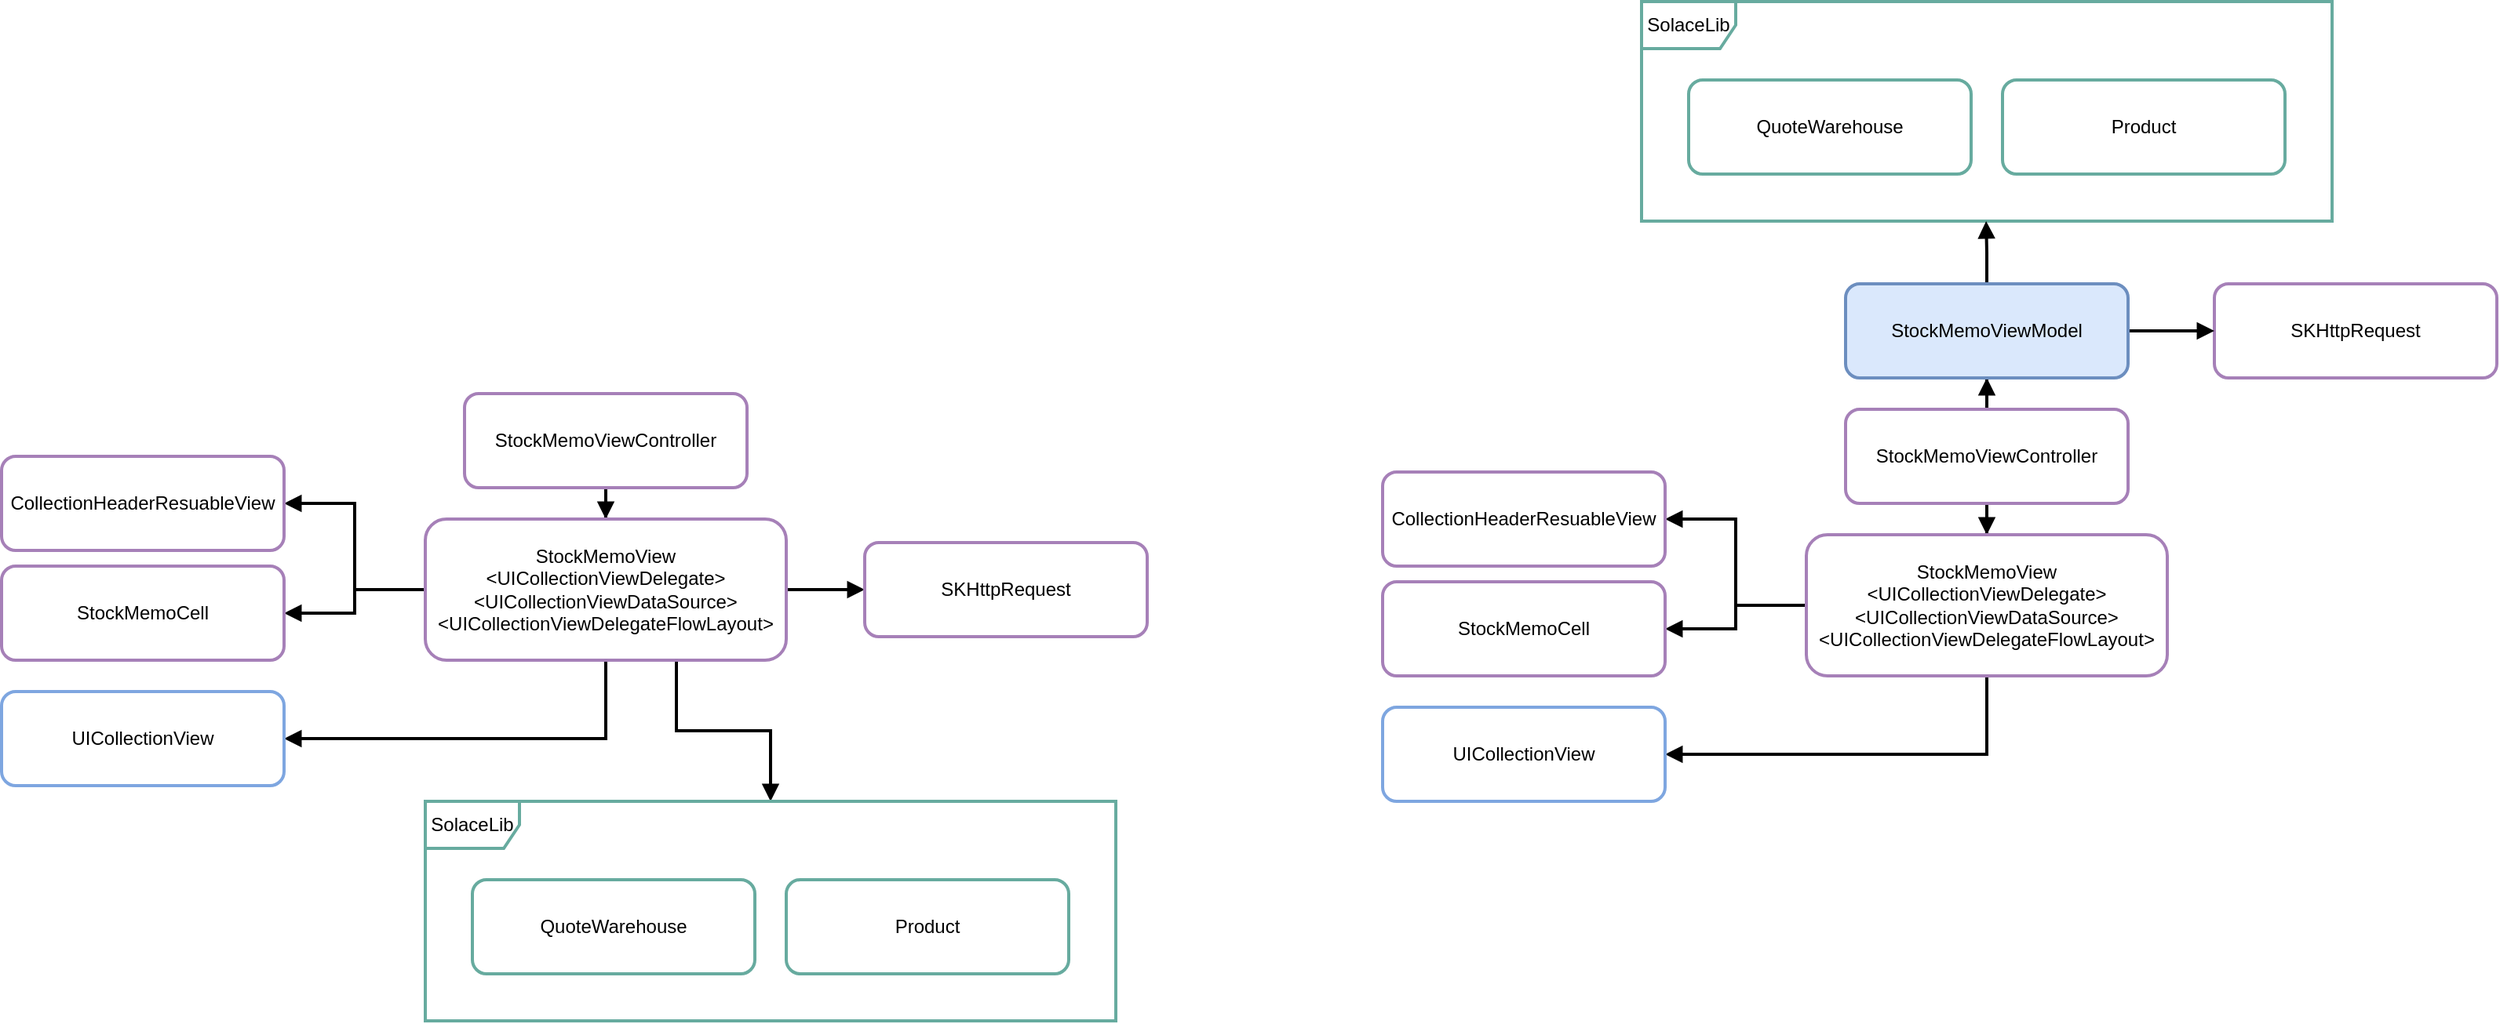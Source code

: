 <mxfile version="20.8.18" type="github">
  <diagram name="第 1 页" id="1W8QA7wV8O0uVPWve4Lc">
    <mxGraphModel dx="1509" dy="812" grid="1" gridSize="10" guides="1" tooltips="1" connect="1" arrows="1" fold="1" page="1" pageScale="1" pageWidth="3300" pageHeight="4681" math="0" shadow="0">
      <root>
        <mxCell id="0" />
        <mxCell id="1" parent="0" />
        <mxCell id="OMDAk7WNhCOc_WKuXfqj-17" value="" style="edgeStyle=orthogonalEdgeStyle;rounded=0;orthogonalLoop=1;jettySize=auto;html=1;strokeWidth=2;fontSize=12;endArrow=block;endFill=1;" edge="1" parent="1" source="OMDAk7WNhCOc_WKuXfqj-1" target="OMDAk7WNhCOc_WKuXfqj-2">
          <mxGeometry relative="1" as="geometry" />
        </mxCell>
        <mxCell id="OMDAk7WNhCOc_WKuXfqj-1" value="StockMemoViewController" style="rounded=1;whiteSpace=wrap;html=1;strokeWidth=2;strokeColor=#A680B8;" vertex="1" parent="1">
          <mxGeometry x="425" y="300" width="180" height="60" as="geometry" />
        </mxCell>
        <mxCell id="OMDAk7WNhCOc_WKuXfqj-11" value="" style="edgeStyle=orthogonalEdgeStyle;rounded=0;orthogonalLoop=1;jettySize=auto;html=1;strokeWidth=2;endArrow=block;endFill=1;" edge="1" parent="1" source="OMDAk7WNhCOc_WKuXfqj-2" target="OMDAk7WNhCOc_WKuXfqj-7">
          <mxGeometry relative="1" as="geometry" />
        </mxCell>
        <mxCell id="OMDAk7WNhCOc_WKuXfqj-15" style="edgeStyle=orthogonalEdgeStyle;rounded=0;orthogonalLoop=1;jettySize=auto;html=1;entryX=1;entryY=0.5;entryDx=0;entryDy=0;strokeWidth=2;fontSize=12;endArrow=block;endFill=1;" edge="1" parent="1" source="OMDAk7WNhCOc_WKuXfqj-2" target="OMDAk7WNhCOc_WKuXfqj-5">
          <mxGeometry relative="1" as="geometry" />
        </mxCell>
        <mxCell id="OMDAk7WNhCOc_WKuXfqj-16" style="edgeStyle=orthogonalEdgeStyle;rounded=0;orthogonalLoop=1;jettySize=auto;html=1;strokeWidth=2;fontSize=12;endArrow=block;endFill=1;" edge="1" parent="1" source="OMDAk7WNhCOc_WKuXfqj-2" target="OMDAk7WNhCOc_WKuXfqj-4">
          <mxGeometry relative="1" as="geometry" />
        </mxCell>
        <mxCell id="OMDAk7WNhCOc_WKuXfqj-19" style="edgeStyle=orthogonalEdgeStyle;rounded=0;orthogonalLoop=1;jettySize=auto;html=1;strokeWidth=2;fontSize=12;endArrow=block;endFill=1;entryX=1;entryY=0.5;entryDx=0;entryDy=0;" edge="1" parent="1" source="OMDAk7WNhCOc_WKuXfqj-2" target="OMDAk7WNhCOc_WKuXfqj-3">
          <mxGeometry relative="1" as="geometry">
            <mxPoint x="450" y="540" as="targetPoint" />
            <Array as="points">
              <mxPoint x="515" y="520" />
            </Array>
          </mxGeometry>
        </mxCell>
        <mxCell id="OMDAk7WNhCOc_WKuXfqj-24" style="edgeStyle=orthogonalEdgeStyle;rounded=0;orthogonalLoop=1;jettySize=auto;html=1;strokeWidth=2;fontSize=12;endArrow=block;endFill=1;" edge="1" parent="1" source="OMDAk7WNhCOc_WKuXfqj-2" target="OMDAk7WNhCOc_WKuXfqj-18">
          <mxGeometry relative="1" as="geometry">
            <Array as="points">
              <mxPoint x="560" y="515" />
              <mxPoint x="620" y="515" />
            </Array>
          </mxGeometry>
        </mxCell>
        <mxCell id="OMDAk7WNhCOc_WKuXfqj-2" value="StockMemoView&lt;br&gt;&lt;font style=&quot;font-size: 12px;&quot;&gt;&amp;lt;UICollectionViewDelegate&lt;span style=&quot;background-color: initial;&quot;&gt;&amp;gt;&lt;br style=&quot;&quot;&gt;&lt;/span&gt;&amp;lt;UICollectionViewDataSource&lt;span style=&quot;background-color: initial;&quot;&gt;&amp;gt;&lt;br style=&quot;&quot;&gt;&lt;/span&gt;&amp;lt;UICollectionViewDelegateFlowLayout&lt;span style=&quot;background-color: initial;&quot;&gt;&amp;gt;&lt;/span&gt;&lt;/font&gt;" style="rounded=1;whiteSpace=wrap;html=1;strokeWidth=2;strokeColor=#A680B8;" vertex="1" parent="1">
          <mxGeometry x="400" y="380" width="230" height="90" as="geometry" />
        </mxCell>
        <mxCell id="OMDAk7WNhCOc_WKuXfqj-3" value="UICollectionView" style="rounded=1;whiteSpace=wrap;html=1;strokeWidth=2;strokeColor=#7EA6E0;" vertex="1" parent="1">
          <mxGeometry x="130" y="490" width="180" height="60" as="geometry" />
        </mxCell>
        <mxCell id="OMDAk7WNhCOc_WKuXfqj-4" value="StockMemoCell" style="rounded=1;whiteSpace=wrap;html=1;strokeWidth=2;strokeColor=#A680B8;" vertex="1" parent="1">
          <mxGeometry x="130" y="410" width="180" height="60" as="geometry" />
        </mxCell>
        <mxCell id="OMDAk7WNhCOc_WKuXfqj-5" value="CollectionHeaderResuableView" style="rounded=1;whiteSpace=wrap;html=1;strokeWidth=2;strokeColor=#A680B8;" vertex="1" parent="1">
          <mxGeometry x="130" y="340" width="180" height="60" as="geometry" />
        </mxCell>
        <mxCell id="OMDAk7WNhCOc_WKuXfqj-7" value="SKHttpRequest" style="rounded=1;whiteSpace=wrap;html=1;strokeWidth=2;strokeColor=#A680B8;" vertex="1" parent="1">
          <mxGeometry x="680" y="395" width="180" height="60" as="geometry" />
        </mxCell>
        <mxCell id="OMDAk7WNhCOc_WKuXfqj-18" value="SolaceLib" style="shape=umlFrame;whiteSpace=wrap;html=1;pointerEvents=0;strokeColor=#67AB9F;strokeWidth=2;fontSize=12;" vertex="1" parent="1">
          <mxGeometry x="400" y="560" width="440" height="140" as="geometry" />
        </mxCell>
        <mxCell id="OMDAk7WNhCOc_WKuXfqj-20" value="QuoteWarehouse" style="rounded=1;whiteSpace=wrap;html=1;strokeWidth=2;strokeColor=#67AB9F;" vertex="1" parent="1">
          <mxGeometry x="430" y="610" width="180" height="60" as="geometry" />
        </mxCell>
        <mxCell id="OMDAk7WNhCOc_WKuXfqj-23" value="Product" style="rounded=1;whiteSpace=wrap;html=1;strokeWidth=2;strokeColor=#67AB9F;" vertex="1" parent="1">
          <mxGeometry x="630" y="610" width="180" height="60" as="geometry" />
        </mxCell>
        <mxCell id="OMDAk7WNhCOc_WKuXfqj-25" value="" style="edgeStyle=orthogonalEdgeStyle;rounded=0;orthogonalLoop=1;jettySize=auto;html=1;strokeWidth=2;fontSize=12;endArrow=block;endFill=1;" edge="1" parent="1" source="OMDAk7WNhCOc_WKuXfqj-26" target="OMDAk7WNhCOc_WKuXfqj-32">
          <mxGeometry relative="1" as="geometry" />
        </mxCell>
        <mxCell id="OMDAk7WNhCOc_WKuXfqj-42" style="edgeStyle=orthogonalEdgeStyle;rounded=0;orthogonalLoop=1;jettySize=auto;html=1;entryX=0.5;entryY=1;entryDx=0;entryDy=0;strokeWidth=2;fontSize=12;endArrow=block;endFill=1;" edge="1" parent="1" source="OMDAk7WNhCOc_WKuXfqj-26" target="OMDAk7WNhCOc_WKuXfqj-40">
          <mxGeometry relative="1" as="geometry" />
        </mxCell>
        <mxCell id="OMDAk7WNhCOc_WKuXfqj-26" value="StockMemoViewController" style="rounded=1;whiteSpace=wrap;html=1;strokeWidth=2;strokeColor=#A680B8;" vertex="1" parent="1">
          <mxGeometry x="1305" y="310" width="180" height="60" as="geometry" />
        </mxCell>
        <mxCell id="OMDAk7WNhCOc_WKuXfqj-28" style="edgeStyle=orthogonalEdgeStyle;rounded=0;orthogonalLoop=1;jettySize=auto;html=1;entryX=1;entryY=0.5;entryDx=0;entryDy=0;strokeWidth=2;fontSize=12;endArrow=block;endFill=1;" edge="1" parent="1" source="OMDAk7WNhCOc_WKuXfqj-32" target="OMDAk7WNhCOc_WKuXfqj-35">
          <mxGeometry relative="1" as="geometry" />
        </mxCell>
        <mxCell id="OMDAk7WNhCOc_WKuXfqj-29" style="edgeStyle=orthogonalEdgeStyle;rounded=0;orthogonalLoop=1;jettySize=auto;html=1;strokeWidth=2;fontSize=12;endArrow=block;endFill=1;" edge="1" parent="1" source="OMDAk7WNhCOc_WKuXfqj-32" target="OMDAk7WNhCOc_WKuXfqj-34">
          <mxGeometry relative="1" as="geometry" />
        </mxCell>
        <mxCell id="OMDAk7WNhCOc_WKuXfqj-30" style="edgeStyle=orthogonalEdgeStyle;rounded=0;orthogonalLoop=1;jettySize=auto;html=1;strokeWidth=2;fontSize=12;endArrow=block;endFill=1;entryX=1;entryY=0.5;entryDx=0;entryDy=0;" edge="1" parent="1" source="OMDAk7WNhCOc_WKuXfqj-32" target="OMDAk7WNhCOc_WKuXfqj-33">
          <mxGeometry relative="1" as="geometry">
            <mxPoint x="1330" y="550" as="targetPoint" />
            <Array as="points">
              <mxPoint x="1395" y="530" />
            </Array>
          </mxGeometry>
        </mxCell>
        <mxCell id="OMDAk7WNhCOc_WKuXfqj-32" value="StockMemoView&lt;br&gt;&lt;font style=&quot;font-size: 12px;&quot;&gt;&amp;lt;UICollectionViewDelegate&lt;span style=&quot;background-color: initial;&quot;&gt;&amp;gt;&lt;br style=&quot;&quot;&gt;&lt;/span&gt;&amp;lt;UICollectionViewDataSource&lt;span style=&quot;background-color: initial;&quot;&gt;&amp;gt;&lt;br style=&quot;&quot;&gt;&lt;/span&gt;&amp;lt;UICollectionViewDelegateFlowLayout&lt;span style=&quot;background-color: initial;&quot;&gt;&amp;gt;&lt;/span&gt;&lt;/font&gt;" style="rounded=1;whiteSpace=wrap;html=1;strokeWidth=2;strokeColor=#A680B8;" vertex="1" parent="1">
          <mxGeometry x="1280" y="390" width="230" height="90" as="geometry" />
        </mxCell>
        <mxCell id="OMDAk7WNhCOc_WKuXfqj-33" value="UICollectionView" style="rounded=1;whiteSpace=wrap;html=1;strokeWidth=2;strokeColor=#7EA6E0;" vertex="1" parent="1">
          <mxGeometry x="1010" y="500" width="180" height="60" as="geometry" />
        </mxCell>
        <mxCell id="OMDAk7WNhCOc_WKuXfqj-34" value="StockMemoCell" style="rounded=1;whiteSpace=wrap;html=1;strokeWidth=2;strokeColor=#A680B8;" vertex="1" parent="1">
          <mxGeometry x="1010" y="420" width="180" height="60" as="geometry" />
        </mxCell>
        <mxCell id="OMDAk7WNhCOc_WKuXfqj-35" value="CollectionHeaderResuableView" style="rounded=1;whiteSpace=wrap;html=1;strokeWidth=2;strokeColor=#A680B8;" vertex="1" parent="1">
          <mxGeometry x="1010" y="350" width="180" height="60" as="geometry" />
        </mxCell>
        <mxCell id="OMDAk7WNhCOc_WKuXfqj-36" value="SKHttpRequest" style="rounded=1;whiteSpace=wrap;html=1;strokeWidth=2;strokeColor=#A680B8;" vertex="1" parent="1">
          <mxGeometry x="1540" y="230" width="180" height="60" as="geometry" />
        </mxCell>
        <mxCell id="OMDAk7WNhCOc_WKuXfqj-37" value="SolaceLib" style="shape=umlFrame;whiteSpace=wrap;html=1;pointerEvents=0;strokeColor=#67AB9F;strokeWidth=2;fontSize=12;" vertex="1" parent="1">
          <mxGeometry x="1175" y="50" width="440" height="140" as="geometry" />
        </mxCell>
        <mxCell id="OMDAk7WNhCOc_WKuXfqj-38" value="QuoteWarehouse" style="rounded=1;whiteSpace=wrap;html=1;strokeWidth=2;strokeColor=#67AB9F;" vertex="1" parent="1">
          <mxGeometry x="1205" y="100" width="180" height="60" as="geometry" />
        </mxCell>
        <mxCell id="OMDAk7WNhCOc_WKuXfqj-39" value="Product" style="rounded=1;whiteSpace=wrap;html=1;strokeWidth=2;strokeColor=#67AB9F;" vertex="1" parent="1">
          <mxGeometry x="1405" y="100" width="180" height="60" as="geometry" />
        </mxCell>
        <mxCell id="OMDAk7WNhCOc_WKuXfqj-41" style="edgeStyle=orthogonalEdgeStyle;rounded=0;orthogonalLoop=1;jettySize=auto;html=1;entryX=0;entryY=0.5;entryDx=0;entryDy=0;strokeWidth=2;fontSize=12;endArrow=block;endFill=1;" edge="1" parent="1" source="OMDAk7WNhCOc_WKuXfqj-40" target="OMDAk7WNhCOc_WKuXfqj-36">
          <mxGeometry relative="1" as="geometry" />
        </mxCell>
        <mxCell id="OMDAk7WNhCOc_WKuXfqj-43" style="edgeStyle=orthogonalEdgeStyle;rounded=0;orthogonalLoop=1;jettySize=auto;html=1;entryX=0.499;entryY=1;entryDx=0;entryDy=0;entryPerimeter=0;strokeWidth=2;fontSize=12;endArrow=block;endFill=1;" edge="1" parent="1" source="OMDAk7WNhCOc_WKuXfqj-40" target="OMDAk7WNhCOc_WKuXfqj-37">
          <mxGeometry relative="1" as="geometry" />
        </mxCell>
        <mxCell id="OMDAk7WNhCOc_WKuXfqj-40" value="StockMemoViewModel" style="rounded=1;whiteSpace=wrap;html=1;strokeWidth=2;strokeColor=#6c8ebf;fillColor=#dae8fc;" vertex="1" parent="1">
          <mxGeometry x="1305" y="230" width="180" height="60" as="geometry" />
        </mxCell>
      </root>
    </mxGraphModel>
  </diagram>
</mxfile>
